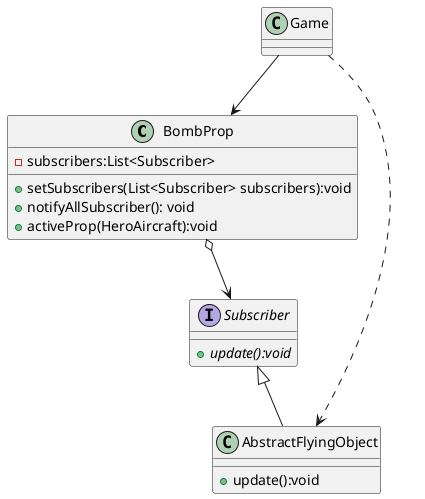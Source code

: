 @startuml
'https://plantuml.com/sequence-diagram

class BombProp {
'发布者 publisher
    - subscribers:List<Subscriber>
    + setSubscribers(List<Subscriber> subscribers):void
    + notifyAllSubscriber(): void
    + activeProp(HeroAircraft):void
}
interface Subscriber{
'订阅者接口'
    + {abstract}update():void
}

BombProp o--> Subscriber
Game --> BombProp
Game ..> AbstractFlyingObject
Subscriber <|-- AbstractFlyingObject

class AbstractFlyingObject {  /'订阅者'/
    + update():void
}
@enduml